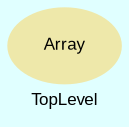 digraph TopLevel {
    label = "TopLevel"
    compound = true
    fontname = Arial
    fontsize = 8
    bgcolor = lightcyan1
    node [
        color = black,
        fontname = Arial,
        fontsize = 8
    ]

    Array [
        fontcolor = black,
        shape = ellipse,
        URL = "classes/Array.html",
        color = palegoldenrod,
        style = filled,
        label = "Array"
    ]

}

